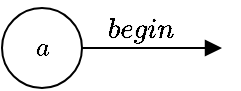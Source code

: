 <mxfile version="24.7.6" pages="5">
  <diagram id="Dt4wjNWieyJKgJcUcHfe" name="simple_event">
    <mxGraphModel dx="361" dy="209" grid="0" gridSize="10" guides="1" tooltips="1" connect="1" arrows="1" fold="1" page="0" pageScale="1" pageWidth="1200" pageHeight="1920" math="1" shadow="0">
      <root>
        <mxCell id="0" />
        <mxCell id="1" parent="0" />
        <mxCell id="BMSSNcOqun7ss-0o_jSP-1" style="edgeStyle=orthogonalEdgeStyle;rounded=0;orthogonalLoop=1;jettySize=auto;html=1;endArrow=block;endFill=1;" parent="1" source="BMSSNcOqun7ss-0o_jSP-3" edge="1">
          <mxGeometry relative="1" as="geometry">
            <mxPoint x="310" y="270" as="targetPoint" />
          </mxGeometry>
        </mxCell>
        <mxCell id="BMSSNcOqun7ss-0o_jSP-3" value="&lt;span style=&quot;font-size: 11px; text-wrap: nowrap;&quot;&gt;$$a$$&lt;/span&gt;" style="ellipse;whiteSpace=wrap;html=1;aspect=fixed;" parent="1" vertex="1">
          <mxGeometry x="200" y="250" width="40" height="40" as="geometry" />
        </mxCell>
        <mxCell id="3OJ0-kmqTkXjsuAWyxdg-1" value="$$begin$$" style="text;html=1;align=center;verticalAlign=middle;whiteSpace=wrap;rounded=0;" vertex="1" parent="1">
          <mxGeometry x="240" y="246" width="60" height="30" as="geometry" />
        </mxCell>
      </root>
    </mxGraphModel>
  </diagram>
  <diagram name="sequence" id="yJSmkhsY5lY9JGR9UB3k">
    <mxGraphModel dx="407" dy="236" grid="0" gridSize="10" guides="1" tooltips="1" connect="1" arrows="1" fold="1" page="0" pageScale="1" pageWidth="1200" pageHeight="1920" math="1" shadow="0">
      <root>
        <mxCell id="0" />
        <mxCell id="1" parent="0" />
        <mxCell id="RDeuK3p27Ghsf5HxchCJ-2" style="edgeStyle=orthogonalEdgeStyle;rounded=0;orthogonalLoop=1;jettySize=auto;html=1;entryX=0;entryY=0.5;entryDx=0;entryDy=0;endArrow=block;endFill=1;" parent="1" source="RDeuK3p27Ghsf5HxchCJ-4" target="RDeuK3p27Ghsf5HxchCJ-7" edge="1">
          <mxGeometry relative="1" as="geometry" />
        </mxCell>
        <mxCell id="RDeuK3p27Ghsf5HxchCJ-4" value="$$a$$" style="ellipse;whiteSpace=wrap;html=1;aspect=fixed;" parent="1" vertex="1">
          <mxGeometry x="200" y="250" width="40" height="40" as="geometry" />
        </mxCell>
        <mxCell id="RDeuK3p27Ghsf5HxchCJ-5" style="edgeStyle=orthogonalEdgeStyle;rounded=0;orthogonalLoop=1;jettySize=auto;html=1;entryX=0;entryY=0.5;entryDx=0;entryDy=0;endArrow=block;endFill=1;" parent="1" source="RDeuK3p27Ghsf5HxchCJ-7" edge="1">
          <mxGeometry relative="1" as="geometry">
            <mxPoint x="420" y="270" as="targetPoint" />
          </mxGeometry>
        </mxCell>
        <mxCell id="RDeuK3p27Ghsf5HxchCJ-7" value="$$b$$" style="ellipse;whiteSpace=wrap;html=1;aspect=fixed;" parent="1" vertex="1">
          <mxGeometry x="310" y="250" width="40" height="40" as="geometry" />
        </mxCell>
        <mxCell id="aJ3YBMW5Y-1Zeokj5urZ-1" value="$$begin$$" style="text;html=1;align=center;verticalAlign=middle;whiteSpace=wrap;rounded=0;" vertex="1" parent="1">
          <mxGeometry x="240" y="245" width="60" height="30" as="geometry" />
        </mxCell>
        <mxCell id="832GBq9ar-thBqeS0CIZ-1" value="$$begin$$" style="text;html=1;align=center;verticalAlign=middle;whiteSpace=wrap;rounded=0;" vertex="1" parent="1">
          <mxGeometry x="350" y="245" width="60" height="30" as="geometry" />
        </mxCell>
      </root>
    </mxGraphModel>
  </diagram>
  <diagram id="nJh--e99j4ZvcFFyMldi" name="or">
    <mxGraphModel dx="794" dy="460" grid="0" gridSize="10" guides="1" tooltips="1" connect="1" arrows="1" fold="1" page="0" pageScale="1" pageWidth="1200" pageHeight="1920" math="1" shadow="0">
      <root>
        <mxCell id="0" />
        <mxCell id="1" parent="0" />
        <mxCell id="o_tw6J-xxkqOj1RT8k4R-7" style="edgeStyle=orthogonalEdgeStyle;rounded=0;orthogonalLoop=1;jettySize=auto;html=1;exitX=1;exitY=1;exitDx=0;exitDy=0;curved=1;" parent="1" source="o_tw6J-xxkqOj1RT8k4R-3" edge="1">
          <mxGeometry relative="1" as="geometry">
            <mxPoint x="180" y="205" as="targetPoint" />
            <Array as="points">
              <mxPoint x="122" y="205" />
              <mxPoint x="170" y="205" />
            </Array>
          </mxGeometry>
        </mxCell>
        <mxCell id="o_tw6J-xxkqOj1RT8k4R-8" value="" style="edgeStyle=orthogonalEdgeStyle;rounded=0;orthogonalLoop=1;jettySize=auto;html=1;exitX=1;exitY=0;exitDx=0;exitDy=0;curved=1;" parent="1" source="o_tw6J-xxkqOj1RT8k4R-3" edge="1">
          <mxGeometry x="0.276" y="10" relative="1" as="geometry">
            <mxPoint x="180" y="153" as="targetPoint" />
            <Array as="points">
              <mxPoint x="122" y="153" />
              <mxPoint x="156" y="153" />
            </Array>
            <mxPoint as="offset" />
          </mxGeometry>
        </mxCell>
        <mxCell id="o_tw6J-xxkqOj1RT8k4R-3" value="$$a|b$$" style="ellipse;whiteSpace=wrap;html=1;aspect=fixed;" parent="1" vertex="1">
          <mxGeometry x="88" y="160" width="40" height="40" as="geometry" />
        </mxCell>
        <mxCell id="8-sumH69YQizzhcGHtBR-3" value="$$begin_b$$" style="text;html=1;align=center;verticalAlign=middle;whiteSpace=wrap;rounded=0;" vertex="1" parent="1">
          <mxGeometry x="121" y="181" width="60" height="30" as="geometry" />
        </mxCell>
        <mxCell id="8-sumH69YQizzhcGHtBR-4" value="$$begin_a$$" style="text;html=1;align=center;verticalAlign=middle;whiteSpace=wrap;rounded=0;" vertex="1" parent="1">
          <mxGeometry x="121" y="130" width="60" height="30" as="geometry" />
        </mxCell>
      </root>
    </mxGraphModel>
  </diagram>
  <diagram id="sIlIL4hKgF5bbz6QYlAe" name="kleene">
    <mxGraphModel dx="512" dy="297" grid="0" gridSize="10" guides="1" tooltips="1" connect="1" arrows="1" fold="1" page="0" pageScale="1" pageWidth="1200" pageHeight="1920" math="1" shadow="0">
      <root>
        <mxCell id="0" />
        <mxCell id="1" parent="0" />
        <mxCell id="0_uetY30Ue6XtvWou8HO-4" style="edgeStyle=orthogonalEdgeStyle;rounded=0;orthogonalLoop=1;jettySize=auto;html=1;endArrow=diamondThin;endFill=0;dashed=1;" parent="1" source="0_uetY30Ue6XtvWou8HO-6" edge="1">
          <mxGeometry relative="1" as="geometry">
            <mxPoint x="380" y="270" as="targetPoint" />
          </mxGeometry>
        </mxCell>
        <mxCell id="0_uetY30Ue6XtvWou8HO-6" value="$$a[i]$$" style="ellipse;whiteSpace=wrap;html=1;aspect=fixed;" parent="1" vertex="1">
          <mxGeometry x="270" y="250" width="40" height="40" as="geometry" />
        </mxCell>
        <mxCell id="0_uetY30Ue6XtvWou8HO-12" style="edgeStyle=orthogonalEdgeStyle;rounded=0;orthogonalLoop=1;jettySize=auto;html=1;exitX=0;exitY=0;exitDx=0;exitDy=0;entryX=1;entryY=0;entryDx=0;entryDy=0;curved=1;endArrow=block;endFill=1;" parent="1" source="0_uetY30Ue6XtvWou8HO-6" target="0_uetY30Ue6XtvWou8HO-6" edge="1">
          <mxGeometry relative="1" as="geometry">
            <Array as="points">
              <mxPoint x="276" y="235" />
              <mxPoint x="304" y="235" />
            </Array>
          </mxGeometry>
        </mxCell>
        <mxCell id="z0Diuky8NX67dX2sI5oH-1" value="$$take$$" style="text;html=1;align=center;verticalAlign=middle;whiteSpace=wrap;rounded=0;" vertex="1" parent="1">
          <mxGeometry x="260" y="211" width="60" height="30" as="geometry" />
        </mxCell>
        <mxCell id="z0Diuky8NX67dX2sI5oH-3" value="$$proceed$$" style="text;html=1;align=center;verticalAlign=middle;whiteSpace=wrap;rounded=0;" vertex="1" parent="1">
          <mxGeometry x="310" y="246" width="60" height="30" as="geometry" />
        </mxCell>
      </root>
    </mxGraphModel>
  </diagram>
  <diagram id="Y68wbm5Iglbih3V4Ec4j" name="basic_automaton">
    <mxGraphModel dx="794" dy="460" grid="0" gridSize="10" guides="1" tooltips="1" connect="1" arrows="1" fold="1" page="0" pageScale="1" pageWidth="1200" pageHeight="1920" math="1" shadow="0">
      <root>
        <mxCell id="0" />
        <mxCell id="1" parent="0" />
        <mxCell id="1gTkCScwurU02SMvg4A1-1" style="edgeStyle=orthogonalEdgeStyle;rounded=0;orthogonalLoop=1;jettySize=auto;html=1;entryX=0;entryY=0.5;entryDx=0;entryDy=0;endArrow=block;endFill=1;" parent="1" source="1gTkCScwurU02SMvg4A1-3" target="1gTkCScwurU02SMvg4A1-6" edge="1">
          <mxGeometry relative="1" as="geometry" />
        </mxCell>
        <mxCell id="1gTkCScwurU02SMvg4A1-2" value="`a`" style="edgeLabel;html=1;align=center;verticalAlign=middle;resizable=0;points=[];" parent="1gTkCScwurU02SMvg4A1-1" vertex="1" connectable="0">
          <mxGeometry x="0.195" y="-3" relative="1" as="geometry">
            <mxPoint x="1" y="-6" as="offset" />
          </mxGeometry>
        </mxCell>
        <mxCell id="1gTkCScwurU02SMvg4A1-3" value="" style="ellipse;whiteSpace=wrap;html=1;aspect=fixed;" parent="1" vertex="1">
          <mxGeometry x="320" y="250" width="40" height="40" as="geometry" />
        </mxCell>
        <mxCell id="1gTkCScwurU02SMvg4A1-4" style="edgeStyle=orthogonalEdgeStyle;rounded=0;orthogonalLoop=1;jettySize=auto;html=1;entryX=0;entryY=0.5;entryDx=0;entryDy=0;endArrow=block;endFill=1;" parent="1" source="1gTkCScwurU02SMvg4A1-6" edge="1">
          <mxGeometry relative="1" as="geometry">
            <mxPoint x="460" y="270" as="targetPoint" />
          </mxGeometry>
        </mxCell>
        <mxCell id="1gTkCScwurU02SMvg4A1-5" value="`b`" style="edgeLabel;html=1;align=center;verticalAlign=middle;resizable=0;points=[];" parent="1gTkCScwurU02SMvg4A1-4" vertex="1" connectable="0">
          <mxGeometry x="0.195" y="1" relative="1" as="geometry">
            <mxPoint x="-8" y="-7" as="offset" />
          </mxGeometry>
        </mxCell>
        <mxCell id="1gTkCScwurU02SMvg4A1-6" value="" style="ellipse;whiteSpace=wrap;html=1;aspect=fixed;" parent="1" vertex="1">
          <mxGeometry x="390" y="250" width="40" height="40" as="geometry" />
        </mxCell>
        <mxCell id="jrPcwFwn2S9WiEkVr6m3-1" style="edgeStyle=orthogonalEdgeStyle;rounded=0;orthogonalLoop=1;jettySize=auto;html=1;exitX=1;exitY=1;exitDx=0;exitDy=0;curved=1;" parent="1" source="jrPcwFwn2S9WiEkVr6m3-4" edge="1">
          <mxGeometry relative="1" as="geometry">
            <mxPoint x="282" y="399" as="targetPoint" />
            <Array as="points">
              <mxPoint x="234" y="399" />
              <mxPoint x="282" y="399" />
            </Array>
          </mxGeometry>
        </mxCell>
        <mxCell id="jrPcwFwn2S9WiEkVr6m3-2" value="`b`" style="edgeLabel;html=1;align=center;verticalAlign=middle;resizable=0;points=[];" parent="jrPcwFwn2S9WiEkVr6m3-1" vertex="1" connectable="0">
          <mxGeometry x="0.019" y="3" relative="1" as="geometry">
            <mxPoint x="5" y="-6" as="offset" />
          </mxGeometry>
        </mxCell>
        <mxCell id="jrPcwFwn2S9WiEkVr6m3-3" value="`a`" style="edgeStyle=orthogonalEdgeStyle;rounded=0;orthogonalLoop=1;jettySize=auto;html=1;exitX=1;exitY=0;exitDx=0;exitDy=0;curved=1;" parent="1" source="jrPcwFwn2S9WiEkVr6m3-4" edge="1">
          <mxGeometry x="0.276" y="10" relative="1" as="geometry">
            <mxPoint x="282" y="347" as="targetPoint" />
            <Array as="points">
              <mxPoint x="234" y="347" />
              <mxPoint x="268" y="347" />
            </Array>
            <mxPoint as="offset" />
          </mxGeometry>
        </mxCell>
        <mxCell id="jrPcwFwn2S9WiEkVr6m3-4" value="" style="ellipse;whiteSpace=wrap;html=1;aspect=fixed;" parent="1" vertex="1">
          <mxGeometry x="200" y="354" width="40" height="40" as="geometry" />
        </mxCell>
        <mxCell id="yXRgcHuxFsb1obGb7ChE-1" style="edgeStyle=orthogonalEdgeStyle;rounded=0;orthogonalLoop=1;jettySize=auto;html=1;entryX=0;entryY=0.5;entryDx=0;entryDy=0;endArrow=block;endFill=1;" parent="1" source="yXRgcHuxFsb1obGb7ChE-3" edge="1">
          <mxGeometry relative="1" as="geometry">
            <mxPoint x="390" y="374" as="targetPoint" />
          </mxGeometry>
        </mxCell>
        <mxCell id="yXRgcHuxFsb1obGb7ChE-2" value="&lt;span style=&quot;color: rgb(32, 33, 36); font-family: &amp;quot;Google Sans&amp;quot;, Arial, sans-serif; text-align: left; text-wrap: wrap;&quot;&gt;`ε`&lt;/span&gt;" style="edgeLabel;html=1;align=center;verticalAlign=middle;resizable=0;points=[];" parent="yXRgcHuxFsb1obGb7ChE-1" vertex="1" connectable="0">
          <mxGeometry x="0.195" y="1" relative="1" as="geometry">
            <mxPoint x="-7" y="-7" as="offset" />
          </mxGeometry>
        </mxCell>
        <mxCell id="yXRgcHuxFsb1obGb7ChE-3" value="" style="ellipse;whiteSpace=wrap;html=1;aspect=fixed;" parent="1" vertex="1">
          <mxGeometry x="320" y="354" width="40" height="40" as="geometry" />
        </mxCell>
        <mxCell id="yXRgcHuxFsb1obGb7ChE-4" style="edgeStyle=orthogonalEdgeStyle;rounded=0;orthogonalLoop=1;jettySize=auto;html=1;exitX=0;exitY=0;exitDx=0;exitDy=0;entryX=1;entryY=0;entryDx=0;entryDy=0;curved=1;endArrow=block;endFill=1;" parent="1" source="yXRgcHuxFsb1obGb7ChE-3" target="yXRgcHuxFsb1obGb7ChE-3" edge="1">
          <mxGeometry relative="1" as="geometry">
            <Array as="points">
              <mxPoint x="326" y="339" />
              <mxPoint x="354" y="339" />
            </Array>
          </mxGeometry>
        </mxCell>
        <mxCell id="yXRgcHuxFsb1obGb7ChE-5" value="`a`" style="edgeLabel;html=1;align=center;verticalAlign=middle;resizable=0;points=[];" parent="yXRgcHuxFsb1obGb7ChE-4" vertex="1" connectable="0">
          <mxGeometry x="0.02" relative="1" as="geometry">
            <mxPoint y="-8" as="offset" />
          </mxGeometry>
        </mxCell>
        <mxCell id="yXRgcHuxFsb1obGb7ChE-6" value="(a) 事件 `a`" style="text;html=1;align=center;verticalAlign=middle;whiteSpace=wrap;rounded=0;" parent="1" vertex="1">
          <mxGeometry x="200" y="296" width="67" height="30" as="geometry" />
        </mxCell>
        <mxCell id="yXRgcHuxFsb1obGb7ChE-7" value="(b) 事件序列: `a\cdot b`" style="text;html=1;align=center;verticalAlign=middle;whiteSpace=wrap;rounded=0;" parent="1" vertex="1">
          <mxGeometry x="324" y="296" width="109" height="30" as="geometry" />
        </mxCell>
        <mxCell id="yXRgcHuxFsb1obGb7ChE-8" value="(c) 或：`a|b`" style="text;html=1;align=center;verticalAlign=middle;whiteSpace=wrap;rounded=0;" parent="1" vertex="1">
          <mxGeometry x="207" y="411" width="73" height="30" as="geometry" />
        </mxCell>
        <mxCell id="M1Q2ZjiU_aHvsfaF79zQ-2" value="&lt;div style=&quot;text-align: left;&quot;&gt;&lt;span style=&quot;background-color: initial;&quot;&gt;(d) Kleene Star：\(a^*\)&lt;/span&gt;&lt;/div&gt;" style="text;html=1;align=center;verticalAlign=middle;whiteSpace=wrap;rounded=0;" parent="1" vertex="1">
          <mxGeometry x="324" y="411" width="115" height="30" as="geometry" />
        </mxCell>
        <mxCell id="Vq8sx_Fh3LXCAUSTuf4s-1" style="edgeStyle=orthogonalEdgeStyle;rounded=0;orthogonalLoop=1;jettySize=auto;html=1;endArrow=block;endFill=1;" edge="1" parent="1" source="Vq8sx_Fh3LXCAUSTuf4s-2">
          <mxGeometry relative="1" as="geometry">
            <mxPoint x="280" y="270" as="targetPoint" />
          </mxGeometry>
        </mxCell>
        <mxCell id="Vq8sx_Fh3LXCAUSTuf4s-2" value="&lt;span style=&quot;font-size: 11px; text-wrap: nowrap;&quot;&gt;$$a$$&lt;/span&gt;" style="ellipse;whiteSpace=wrap;html=1;aspect=fixed;" vertex="1" parent="1">
          <mxGeometry x="200" y="250" width="40" height="40" as="geometry" />
        </mxCell>
        <mxCell id="Vq8sx_Fh3LXCAUSTuf4s-3" value="$$begin$$" style="text;html=1;align=center;verticalAlign=middle;whiteSpace=wrap;rounded=0;" vertex="1" parent="1">
          <mxGeometry x="227" y="246" width="60" height="30" as="geometry" />
        </mxCell>
      </root>
    </mxGraphModel>
  </diagram>
</mxfile>
